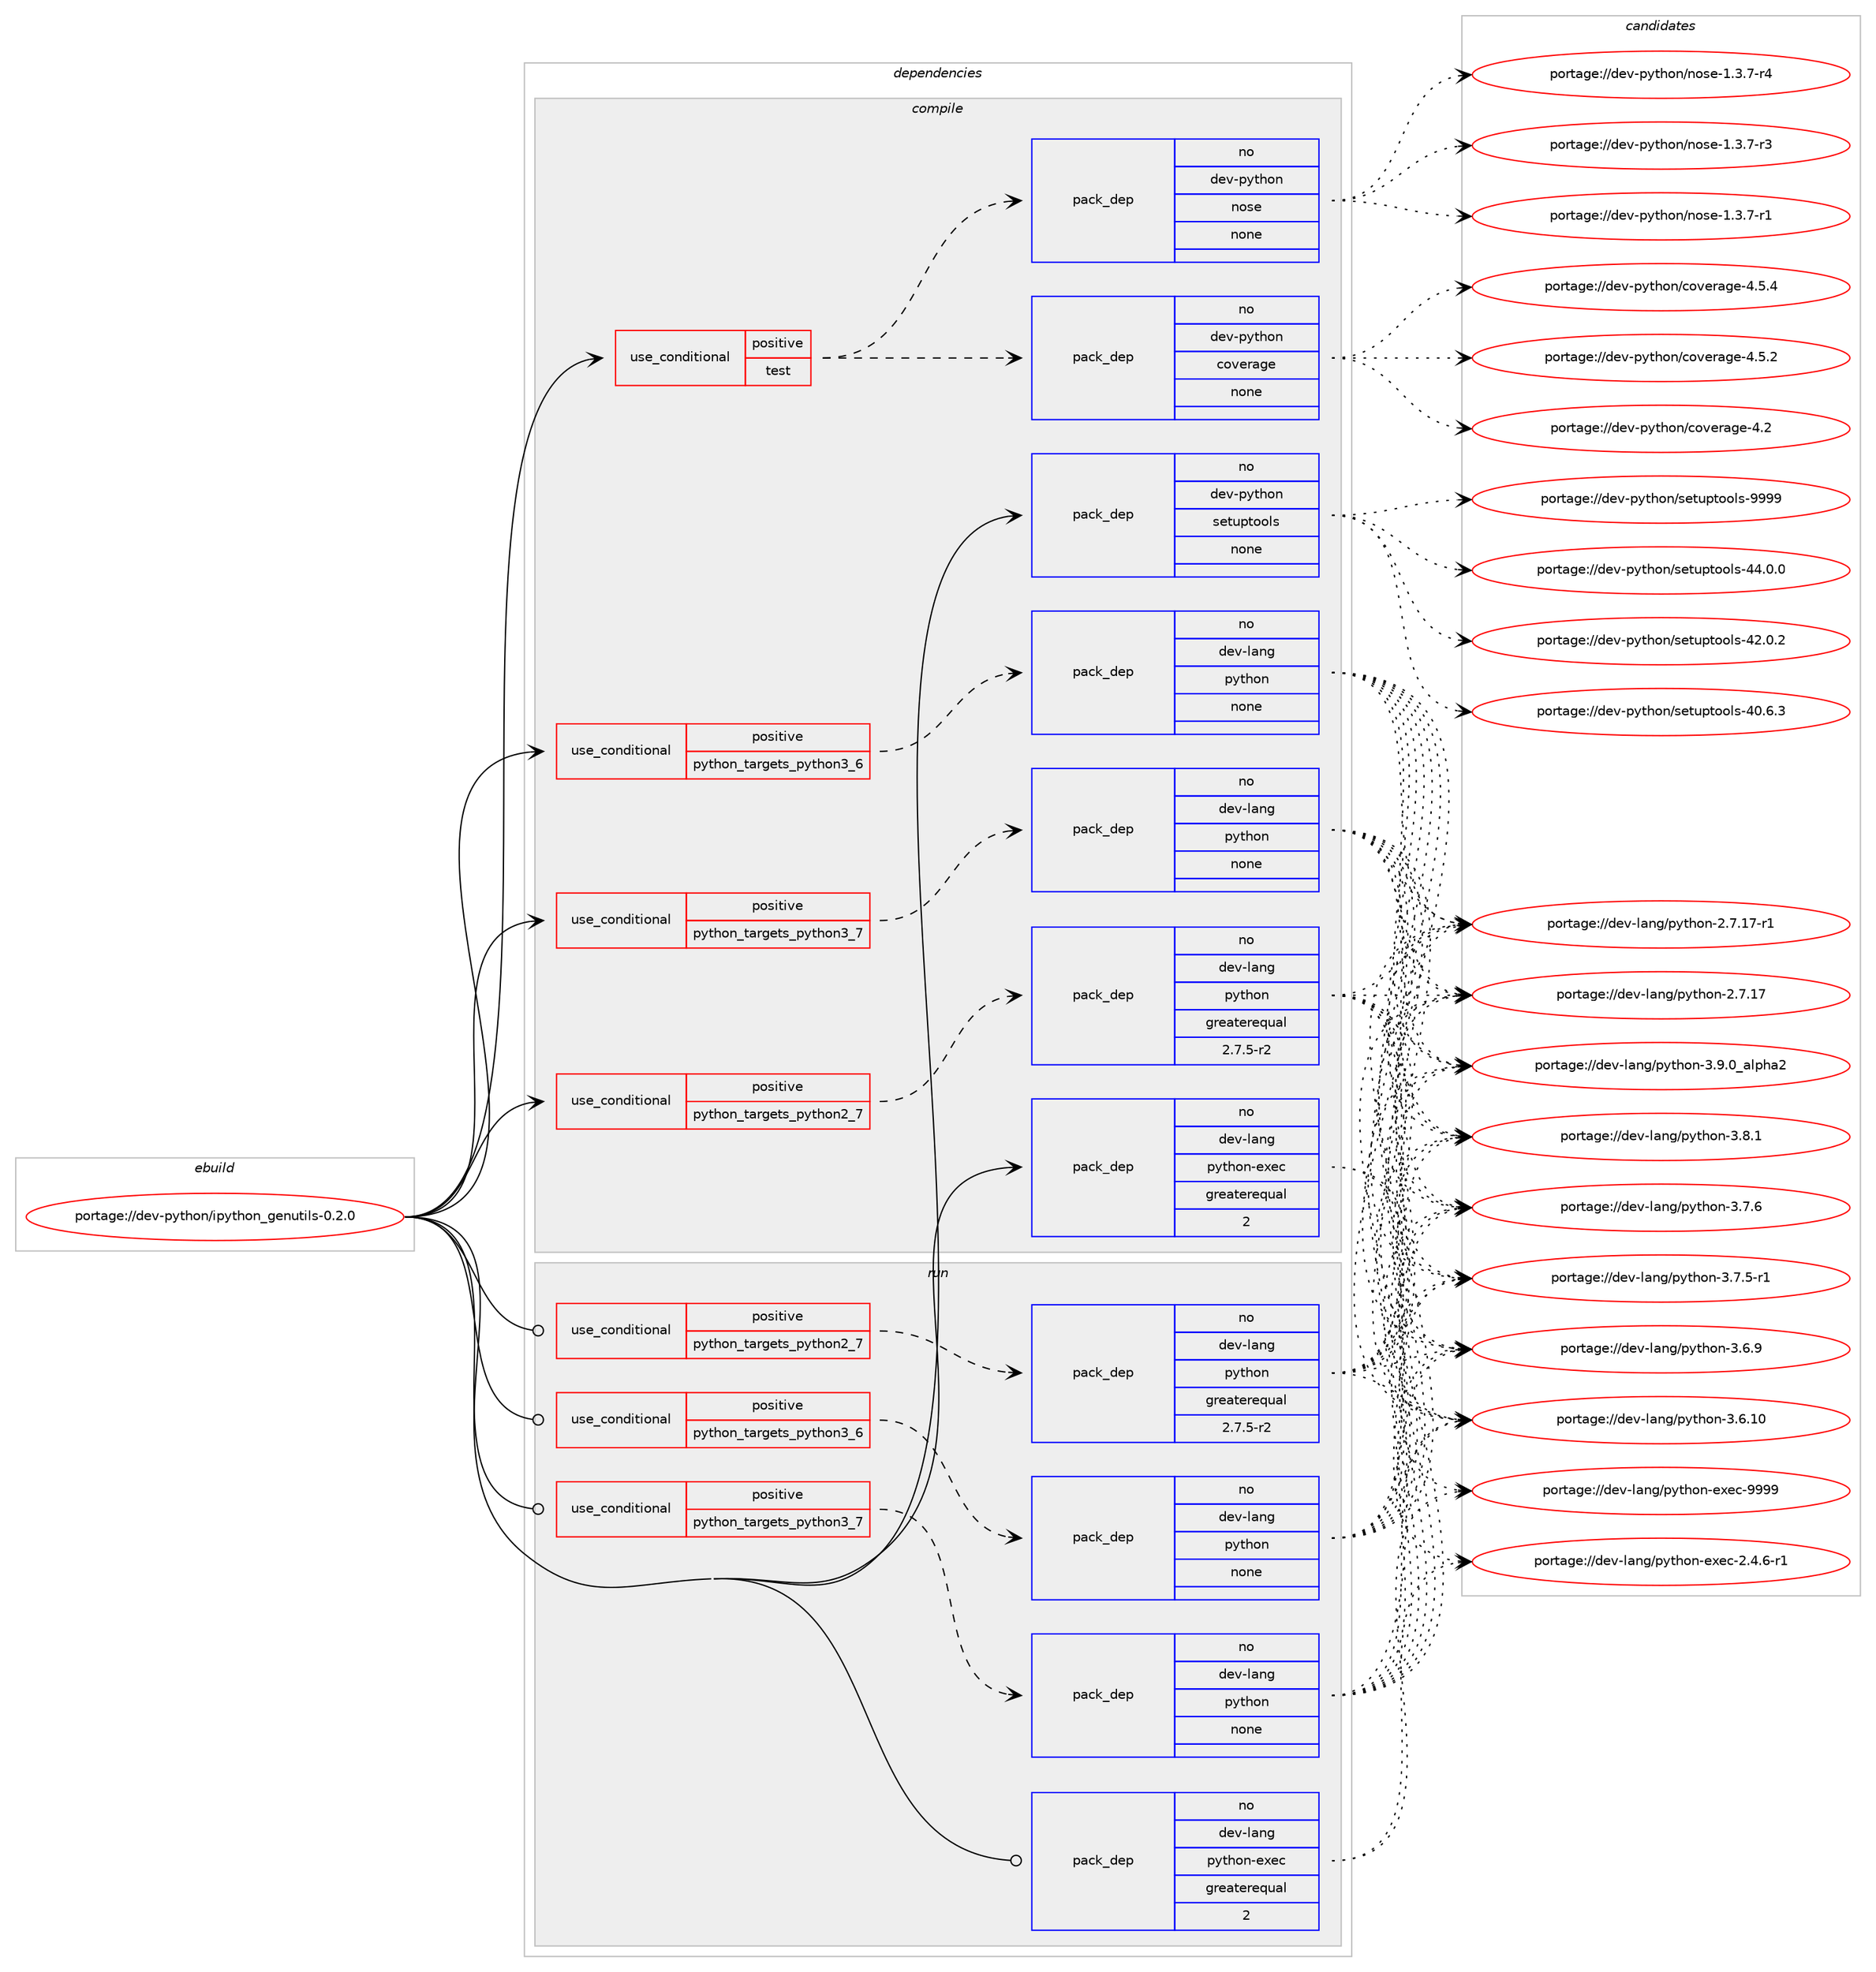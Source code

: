 digraph prolog {

# *************
# Graph options
# *************

newrank=true;
concentrate=true;
compound=true;
graph [rankdir=LR,fontname=Helvetica,fontsize=10,ranksep=1.5];#, ranksep=2.5, nodesep=0.2];
edge  [arrowhead=vee];
node  [fontname=Helvetica,fontsize=10];

# **********
# The ebuild
# **********

subgraph cluster_leftcol {
color=gray;
rank=same;
label=<<i>ebuild</i>>;
id [label="portage://dev-python/ipython_genutils-0.2.0", color=red, width=4, href="../dev-python/ipython_genutils-0.2.0.svg"];
}

# ****************
# The dependencies
# ****************

subgraph cluster_midcol {
color=gray;
label=<<i>dependencies</i>>;
subgraph cluster_compile {
fillcolor="#eeeeee";
style=filled;
label=<<i>compile</i>>;
subgraph cond114346 {
dependency455153 [label=<<TABLE BORDER="0" CELLBORDER="1" CELLSPACING="0" CELLPADDING="4"><TR><TD ROWSPAN="3" CELLPADDING="10">use_conditional</TD></TR><TR><TD>positive</TD></TR><TR><TD>python_targets_python2_7</TD></TR></TABLE>>, shape=none, color=red];
subgraph pack335824 {
dependency455154 [label=<<TABLE BORDER="0" CELLBORDER="1" CELLSPACING="0" CELLPADDING="4" WIDTH="220"><TR><TD ROWSPAN="6" CELLPADDING="30">pack_dep</TD></TR><TR><TD WIDTH="110">no</TD></TR><TR><TD>dev-lang</TD></TR><TR><TD>python</TD></TR><TR><TD>greaterequal</TD></TR><TR><TD>2.7.5-r2</TD></TR></TABLE>>, shape=none, color=blue];
}
dependency455153:e -> dependency455154:w [weight=20,style="dashed",arrowhead="vee"];
}
id:e -> dependency455153:w [weight=20,style="solid",arrowhead="vee"];
subgraph cond114347 {
dependency455155 [label=<<TABLE BORDER="0" CELLBORDER="1" CELLSPACING="0" CELLPADDING="4"><TR><TD ROWSPAN="3" CELLPADDING="10">use_conditional</TD></TR><TR><TD>positive</TD></TR><TR><TD>python_targets_python3_6</TD></TR></TABLE>>, shape=none, color=red];
subgraph pack335825 {
dependency455156 [label=<<TABLE BORDER="0" CELLBORDER="1" CELLSPACING="0" CELLPADDING="4" WIDTH="220"><TR><TD ROWSPAN="6" CELLPADDING="30">pack_dep</TD></TR><TR><TD WIDTH="110">no</TD></TR><TR><TD>dev-lang</TD></TR><TR><TD>python</TD></TR><TR><TD>none</TD></TR><TR><TD></TD></TR></TABLE>>, shape=none, color=blue];
}
dependency455155:e -> dependency455156:w [weight=20,style="dashed",arrowhead="vee"];
}
id:e -> dependency455155:w [weight=20,style="solid",arrowhead="vee"];
subgraph cond114348 {
dependency455157 [label=<<TABLE BORDER="0" CELLBORDER="1" CELLSPACING="0" CELLPADDING="4"><TR><TD ROWSPAN="3" CELLPADDING="10">use_conditional</TD></TR><TR><TD>positive</TD></TR><TR><TD>python_targets_python3_7</TD></TR></TABLE>>, shape=none, color=red];
subgraph pack335826 {
dependency455158 [label=<<TABLE BORDER="0" CELLBORDER="1" CELLSPACING="0" CELLPADDING="4" WIDTH="220"><TR><TD ROWSPAN="6" CELLPADDING="30">pack_dep</TD></TR><TR><TD WIDTH="110">no</TD></TR><TR><TD>dev-lang</TD></TR><TR><TD>python</TD></TR><TR><TD>none</TD></TR><TR><TD></TD></TR></TABLE>>, shape=none, color=blue];
}
dependency455157:e -> dependency455158:w [weight=20,style="dashed",arrowhead="vee"];
}
id:e -> dependency455157:w [weight=20,style="solid",arrowhead="vee"];
subgraph cond114349 {
dependency455159 [label=<<TABLE BORDER="0" CELLBORDER="1" CELLSPACING="0" CELLPADDING="4"><TR><TD ROWSPAN="3" CELLPADDING="10">use_conditional</TD></TR><TR><TD>positive</TD></TR><TR><TD>test</TD></TR></TABLE>>, shape=none, color=red];
subgraph pack335827 {
dependency455160 [label=<<TABLE BORDER="0" CELLBORDER="1" CELLSPACING="0" CELLPADDING="4" WIDTH="220"><TR><TD ROWSPAN="6" CELLPADDING="30">pack_dep</TD></TR><TR><TD WIDTH="110">no</TD></TR><TR><TD>dev-python</TD></TR><TR><TD>nose</TD></TR><TR><TD>none</TD></TR><TR><TD></TD></TR></TABLE>>, shape=none, color=blue];
}
dependency455159:e -> dependency455160:w [weight=20,style="dashed",arrowhead="vee"];
subgraph pack335828 {
dependency455161 [label=<<TABLE BORDER="0" CELLBORDER="1" CELLSPACING="0" CELLPADDING="4" WIDTH="220"><TR><TD ROWSPAN="6" CELLPADDING="30">pack_dep</TD></TR><TR><TD WIDTH="110">no</TD></TR><TR><TD>dev-python</TD></TR><TR><TD>coverage</TD></TR><TR><TD>none</TD></TR><TR><TD></TD></TR></TABLE>>, shape=none, color=blue];
}
dependency455159:e -> dependency455161:w [weight=20,style="dashed",arrowhead="vee"];
}
id:e -> dependency455159:w [weight=20,style="solid",arrowhead="vee"];
subgraph pack335829 {
dependency455162 [label=<<TABLE BORDER="0" CELLBORDER="1" CELLSPACING="0" CELLPADDING="4" WIDTH="220"><TR><TD ROWSPAN="6" CELLPADDING="30">pack_dep</TD></TR><TR><TD WIDTH="110">no</TD></TR><TR><TD>dev-lang</TD></TR><TR><TD>python-exec</TD></TR><TR><TD>greaterequal</TD></TR><TR><TD>2</TD></TR></TABLE>>, shape=none, color=blue];
}
id:e -> dependency455162:w [weight=20,style="solid",arrowhead="vee"];
subgraph pack335830 {
dependency455163 [label=<<TABLE BORDER="0" CELLBORDER="1" CELLSPACING="0" CELLPADDING="4" WIDTH="220"><TR><TD ROWSPAN="6" CELLPADDING="30">pack_dep</TD></TR><TR><TD WIDTH="110">no</TD></TR><TR><TD>dev-python</TD></TR><TR><TD>setuptools</TD></TR><TR><TD>none</TD></TR><TR><TD></TD></TR></TABLE>>, shape=none, color=blue];
}
id:e -> dependency455163:w [weight=20,style="solid",arrowhead="vee"];
}
subgraph cluster_compileandrun {
fillcolor="#eeeeee";
style=filled;
label=<<i>compile and run</i>>;
}
subgraph cluster_run {
fillcolor="#eeeeee";
style=filled;
label=<<i>run</i>>;
subgraph cond114350 {
dependency455164 [label=<<TABLE BORDER="0" CELLBORDER="1" CELLSPACING="0" CELLPADDING="4"><TR><TD ROWSPAN="3" CELLPADDING="10">use_conditional</TD></TR><TR><TD>positive</TD></TR><TR><TD>python_targets_python2_7</TD></TR></TABLE>>, shape=none, color=red];
subgraph pack335831 {
dependency455165 [label=<<TABLE BORDER="0" CELLBORDER="1" CELLSPACING="0" CELLPADDING="4" WIDTH="220"><TR><TD ROWSPAN="6" CELLPADDING="30">pack_dep</TD></TR><TR><TD WIDTH="110">no</TD></TR><TR><TD>dev-lang</TD></TR><TR><TD>python</TD></TR><TR><TD>greaterequal</TD></TR><TR><TD>2.7.5-r2</TD></TR></TABLE>>, shape=none, color=blue];
}
dependency455164:e -> dependency455165:w [weight=20,style="dashed",arrowhead="vee"];
}
id:e -> dependency455164:w [weight=20,style="solid",arrowhead="odot"];
subgraph cond114351 {
dependency455166 [label=<<TABLE BORDER="0" CELLBORDER="1" CELLSPACING="0" CELLPADDING="4"><TR><TD ROWSPAN="3" CELLPADDING="10">use_conditional</TD></TR><TR><TD>positive</TD></TR><TR><TD>python_targets_python3_6</TD></TR></TABLE>>, shape=none, color=red];
subgraph pack335832 {
dependency455167 [label=<<TABLE BORDER="0" CELLBORDER="1" CELLSPACING="0" CELLPADDING="4" WIDTH="220"><TR><TD ROWSPAN="6" CELLPADDING="30">pack_dep</TD></TR><TR><TD WIDTH="110">no</TD></TR><TR><TD>dev-lang</TD></TR><TR><TD>python</TD></TR><TR><TD>none</TD></TR><TR><TD></TD></TR></TABLE>>, shape=none, color=blue];
}
dependency455166:e -> dependency455167:w [weight=20,style="dashed",arrowhead="vee"];
}
id:e -> dependency455166:w [weight=20,style="solid",arrowhead="odot"];
subgraph cond114352 {
dependency455168 [label=<<TABLE BORDER="0" CELLBORDER="1" CELLSPACING="0" CELLPADDING="4"><TR><TD ROWSPAN="3" CELLPADDING="10">use_conditional</TD></TR><TR><TD>positive</TD></TR><TR><TD>python_targets_python3_7</TD></TR></TABLE>>, shape=none, color=red];
subgraph pack335833 {
dependency455169 [label=<<TABLE BORDER="0" CELLBORDER="1" CELLSPACING="0" CELLPADDING="4" WIDTH="220"><TR><TD ROWSPAN="6" CELLPADDING="30">pack_dep</TD></TR><TR><TD WIDTH="110">no</TD></TR><TR><TD>dev-lang</TD></TR><TR><TD>python</TD></TR><TR><TD>none</TD></TR><TR><TD></TD></TR></TABLE>>, shape=none, color=blue];
}
dependency455168:e -> dependency455169:w [weight=20,style="dashed",arrowhead="vee"];
}
id:e -> dependency455168:w [weight=20,style="solid",arrowhead="odot"];
subgraph pack335834 {
dependency455170 [label=<<TABLE BORDER="0" CELLBORDER="1" CELLSPACING="0" CELLPADDING="4" WIDTH="220"><TR><TD ROWSPAN="6" CELLPADDING="30">pack_dep</TD></TR><TR><TD WIDTH="110">no</TD></TR><TR><TD>dev-lang</TD></TR><TR><TD>python-exec</TD></TR><TR><TD>greaterequal</TD></TR><TR><TD>2</TD></TR></TABLE>>, shape=none, color=blue];
}
id:e -> dependency455170:w [weight=20,style="solid",arrowhead="odot"];
}
}

# **************
# The candidates
# **************

subgraph cluster_choices {
rank=same;
color=gray;
label=<<i>candidates</i>>;

subgraph choice335824 {
color=black;
nodesep=1;
choice10010111845108971101034711212111610411111045514657464895971081121049750 [label="portage://dev-lang/python-3.9.0_alpha2", color=red, width=4,href="../dev-lang/python-3.9.0_alpha2.svg"];
choice100101118451089711010347112121116104111110455146564649 [label="portage://dev-lang/python-3.8.1", color=red, width=4,href="../dev-lang/python-3.8.1.svg"];
choice100101118451089711010347112121116104111110455146554654 [label="portage://dev-lang/python-3.7.6", color=red, width=4,href="../dev-lang/python-3.7.6.svg"];
choice1001011184510897110103471121211161041111104551465546534511449 [label="portage://dev-lang/python-3.7.5-r1", color=red, width=4,href="../dev-lang/python-3.7.5-r1.svg"];
choice100101118451089711010347112121116104111110455146544657 [label="portage://dev-lang/python-3.6.9", color=red, width=4,href="../dev-lang/python-3.6.9.svg"];
choice10010111845108971101034711212111610411111045514654464948 [label="portage://dev-lang/python-3.6.10", color=red, width=4,href="../dev-lang/python-3.6.10.svg"];
choice100101118451089711010347112121116104111110455046554649554511449 [label="portage://dev-lang/python-2.7.17-r1", color=red, width=4,href="../dev-lang/python-2.7.17-r1.svg"];
choice10010111845108971101034711212111610411111045504655464955 [label="portage://dev-lang/python-2.7.17", color=red, width=4,href="../dev-lang/python-2.7.17.svg"];
dependency455154:e -> choice10010111845108971101034711212111610411111045514657464895971081121049750:w [style=dotted,weight="100"];
dependency455154:e -> choice100101118451089711010347112121116104111110455146564649:w [style=dotted,weight="100"];
dependency455154:e -> choice100101118451089711010347112121116104111110455146554654:w [style=dotted,weight="100"];
dependency455154:e -> choice1001011184510897110103471121211161041111104551465546534511449:w [style=dotted,weight="100"];
dependency455154:e -> choice100101118451089711010347112121116104111110455146544657:w [style=dotted,weight="100"];
dependency455154:e -> choice10010111845108971101034711212111610411111045514654464948:w [style=dotted,weight="100"];
dependency455154:e -> choice100101118451089711010347112121116104111110455046554649554511449:w [style=dotted,weight="100"];
dependency455154:e -> choice10010111845108971101034711212111610411111045504655464955:w [style=dotted,weight="100"];
}
subgraph choice335825 {
color=black;
nodesep=1;
choice10010111845108971101034711212111610411111045514657464895971081121049750 [label="portage://dev-lang/python-3.9.0_alpha2", color=red, width=4,href="../dev-lang/python-3.9.0_alpha2.svg"];
choice100101118451089711010347112121116104111110455146564649 [label="portage://dev-lang/python-3.8.1", color=red, width=4,href="../dev-lang/python-3.8.1.svg"];
choice100101118451089711010347112121116104111110455146554654 [label="portage://dev-lang/python-3.7.6", color=red, width=4,href="../dev-lang/python-3.7.6.svg"];
choice1001011184510897110103471121211161041111104551465546534511449 [label="portage://dev-lang/python-3.7.5-r1", color=red, width=4,href="../dev-lang/python-3.7.5-r1.svg"];
choice100101118451089711010347112121116104111110455146544657 [label="portage://dev-lang/python-3.6.9", color=red, width=4,href="../dev-lang/python-3.6.9.svg"];
choice10010111845108971101034711212111610411111045514654464948 [label="portage://dev-lang/python-3.6.10", color=red, width=4,href="../dev-lang/python-3.6.10.svg"];
choice100101118451089711010347112121116104111110455046554649554511449 [label="portage://dev-lang/python-2.7.17-r1", color=red, width=4,href="../dev-lang/python-2.7.17-r1.svg"];
choice10010111845108971101034711212111610411111045504655464955 [label="portage://dev-lang/python-2.7.17", color=red, width=4,href="../dev-lang/python-2.7.17.svg"];
dependency455156:e -> choice10010111845108971101034711212111610411111045514657464895971081121049750:w [style=dotted,weight="100"];
dependency455156:e -> choice100101118451089711010347112121116104111110455146564649:w [style=dotted,weight="100"];
dependency455156:e -> choice100101118451089711010347112121116104111110455146554654:w [style=dotted,weight="100"];
dependency455156:e -> choice1001011184510897110103471121211161041111104551465546534511449:w [style=dotted,weight="100"];
dependency455156:e -> choice100101118451089711010347112121116104111110455146544657:w [style=dotted,weight="100"];
dependency455156:e -> choice10010111845108971101034711212111610411111045514654464948:w [style=dotted,weight="100"];
dependency455156:e -> choice100101118451089711010347112121116104111110455046554649554511449:w [style=dotted,weight="100"];
dependency455156:e -> choice10010111845108971101034711212111610411111045504655464955:w [style=dotted,weight="100"];
}
subgraph choice335826 {
color=black;
nodesep=1;
choice10010111845108971101034711212111610411111045514657464895971081121049750 [label="portage://dev-lang/python-3.9.0_alpha2", color=red, width=4,href="../dev-lang/python-3.9.0_alpha2.svg"];
choice100101118451089711010347112121116104111110455146564649 [label="portage://dev-lang/python-3.8.1", color=red, width=4,href="../dev-lang/python-3.8.1.svg"];
choice100101118451089711010347112121116104111110455146554654 [label="portage://dev-lang/python-3.7.6", color=red, width=4,href="../dev-lang/python-3.7.6.svg"];
choice1001011184510897110103471121211161041111104551465546534511449 [label="portage://dev-lang/python-3.7.5-r1", color=red, width=4,href="../dev-lang/python-3.7.5-r1.svg"];
choice100101118451089711010347112121116104111110455146544657 [label="portage://dev-lang/python-3.6.9", color=red, width=4,href="../dev-lang/python-3.6.9.svg"];
choice10010111845108971101034711212111610411111045514654464948 [label="portage://dev-lang/python-3.6.10", color=red, width=4,href="../dev-lang/python-3.6.10.svg"];
choice100101118451089711010347112121116104111110455046554649554511449 [label="portage://dev-lang/python-2.7.17-r1", color=red, width=4,href="../dev-lang/python-2.7.17-r1.svg"];
choice10010111845108971101034711212111610411111045504655464955 [label="portage://dev-lang/python-2.7.17", color=red, width=4,href="../dev-lang/python-2.7.17.svg"];
dependency455158:e -> choice10010111845108971101034711212111610411111045514657464895971081121049750:w [style=dotted,weight="100"];
dependency455158:e -> choice100101118451089711010347112121116104111110455146564649:w [style=dotted,weight="100"];
dependency455158:e -> choice100101118451089711010347112121116104111110455146554654:w [style=dotted,weight="100"];
dependency455158:e -> choice1001011184510897110103471121211161041111104551465546534511449:w [style=dotted,weight="100"];
dependency455158:e -> choice100101118451089711010347112121116104111110455146544657:w [style=dotted,weight="100"];
dependency455158:e -> choice10010111845108971101034711212111610411111045514654464948:w [style=dotted,weight="100"];
dependency455158:e -> choice100101118451089711010347112121116104111110455046554649554511449:w [style=dotted,weight="100"];
dependency455158:e -> choice10010111845108971101034711212111610411111045504655464955:w [style=dotted,weight="100"];
}
subgraph choice335827 {
color=black;
nodesep=1;
choice10010111845112121116104111110471101111151014549465146554511452 [label="portage://dev-python/nose-1.3.7-r4", color=red, width=4,href="../dev-python/nose-1.3.7-r4.svg"];
choice10010111845112121116104111110471101111151014549465146554511451 [label="portage://dev-python/nose-1.3.7-r3", color=red, width=4,href="../dev-python/nose-1.3.7-r3.svg"];
choice10010111845112121116104111110471101111151014549465146554511449 [label="portage://dev-python/nose-1.3.7-r1", color=red, width=4,href="../dev-python/nose-1.3.7-r1.svg"];
dependency455160:e -> choice10010111845112121116104111110471101111151014549465146554511452:w [style=dotted,weight="100"];
dependency455160:e -> choice10010111845112121116104111110471101111151014549465146554511451:w [style=dotted,weight="100"];
dependency455160:e -> choice10010111845112121116104111110471101111151014549465146554511449:w [style=dotted,weight="100"];
}
subgraph choice335828 {
color=black;
nodesep=1;
choice10010111845112121116104111110479911111810111497103101455246534652 [label="portage://dev-python/coverage-4.5.4", color=red, width=4,href="../dev-python/coverage-4.5.4.svg"];
choice10010111845112121116104111110479911111810111497103101455246534650 [label="portage://dev-python/coverage-4.5.2", color=red, width=4,href="../dev-python/coverage-4.5.2.svg"];
choice1001011184511212111610411111047991111181011149710310145524650 [label="portage://dev-python/coverage-4.2", color=red, width=4,href="../dev-python/coverage-4.2.svg"];
dependency455161:e -> choice10010111845112121116104111110479911111810111497103101455246534652:w [style=dotted,weight="100"];
dependency455161:e -> choice10010111845112121116104111110479911111810111497103101455246534650:w [style=dotted,weight="100"];
dependency455161:e -> choice1001011184511212111610411111047991111181011149710310145524650:w [style=dotted,weight="100"];
}
subgraph choice335829 {
color=black;
nodesep=1;
choice10010111845108971101034711212111610411111045101120101994557575757 [label="portage://dev-lang/python-exec-9999", color=red, width=4,href="../dev-lang/python-exec-9999.svg"];
choice10010111845108971101034711212111610411111045101120101994550465246544511449 [label="portage://dev-lang/python-exec-2.4.6-r1", color=red, width=4,href="../dev-lang/python-exec-2.4.6-r1.svg"];
dependency455162:e -> choice10010111845108971101034711212111610411111045101120101994557575757:w [style=dotted,weight="100"];
dependency455162:e -> choice10010111845108971101034711212111610411111045101120101994550465246544511449:w [style=dotted,weight="100"];
}
subgraph choice335830 {
color=black;
nodesep=1;
choice10010111845112121116104111110471151011161171121161111111081154557575757 [label="portage://dev-python/setuptools-9999", color=red, width=4,href="../dev-python/setuptools-9999.svg"];
choice100101118451121211161041111104711510111611711211611111110811545525246484648 [label="portage://dev-python/setuptools-44.0.0", color=red, width=4,href="../dev-python/setuptools-44.0.0.svg"];
choice100101118451121211161041111104711510111611711211611111110811545525046484650 [label="portage://dev-python/setuptools-42.0.2", color=red, width=4,href="../dev-python/setuptools-42.0.2.svg"];
choice100101118451121211161041111104711510111611711211611111110811545524846544651 [label="portage://dev-python/setuptools-40.6.3", color=red, width=4,href="../dev-python/setuptools-40.6.3.svg"];
dependency455163:e -> choice10010111845112121116104111110471151011161171121161111111081154557575757:w [style=dotted,weight="100"];
dependency455163:e -> choice100101118451121211161041111104711510111611711211611111110811545525246484648:w [style=dotted,weight="100"];
dependency455163:e -> choice100101118451121211161041111104711510111611711211611111110811545525046484650:w [style=dotted,weight="100"];
dependency455163:e -> choice100101118451121211161041111104711510111611711211611111110811545524846544651:w [style=dotted,weight="100"];
}
subgraph choice335831 {
color=black;
nodesep=1;
choice10010111845108971101034711212111610411111045514657464895971081121049750 [label="portage://dev-lang/python-3.9.0_alpha2", color=red, width=4,href="../dev-lang/python-3.9.0_alpha2.svg"];
choice100101118451089711010347112121116104111110455146564649 [label="portage://dev-lang/python-3.8.1", color=red, width=4,href="../dev-lang/python-3.8.1.svg"];
choice100101118451089711010347112121116104111110455146554654 [label="portage://dev-lang/python-3.7.6", color=red, width=4,href="../dev-lang/python-3.7.6.svg"];
choice1001011184510897110103471121211161041111104551465546534511449 [label="portage://dev-lang/python-3.7.5-r1", color=red, width=4,href="../dev-lang/python-3.7.5-r1.svg"];
choice100101118451089711010347112121116104111110455146544657 [label="portage://dev-lang/python-3.6.9", color=red, width=4,href="../dev-lang/python-3.6.9.svg"];
choice10010111845108971101034711212111610411111045514654464948 [label="portage://dev-lang/python-3.6.10", color=red, width=4,href="../dev-lang/python-3.6.10.svg"];
choice100101118451089711010347112121116104111110455046554649554511449 [label="portage://dev-lang/python-2.7.17-r1", color=red, width=4,href="../dev-lang/python-2.7.17-r1.svg"];
choice10010111845108971101034711212111610411111045504655464955 [label="portage://dev-lang/python-2.7.17", color=red, width=4,href="../dev-lang/python-2.7.17.svg"];
dependency455165:e -> choice10010111845108971101034711212111610411111045514657464895971081121049750:w [style=dotted,weight="100"];
dependency455165:e -> choice100101118451089711010347112121116104111110455146564649:w [style=dotted,weight="100"];
dependency455165:e -> choice100101118451089711010347112121116104111110455146554654:w [style=dotted,weight="100"];
dependency455165:e -> choice1001011184510897110103471121211161041111104551465546534511449:w [style=dotted,weight="100"];
dependency455165:e -> choice100101118451089711010347112121116104111110455146544657:w [style=dotted,weight="100"];
dependency455165:e -> choice10010111845108971101034711212111610411111045514654464948:w [style=dotted,weight="100"];
dependency455165:e -> choice100101118451089711010347112121116104111110455046554649554511449:w [style=dotted,weight="100"];
dependency455165:e -> choice10010111845108971101034711212111610411111045504655464955:w [style=dotted,weight="100"];
}
subgraph choice335832 {
color=black;
nodesep=1;
choice10010111845108971101034711212111610411111045514657464895971081121049750 [label="portage://dev-lang/python-3.9.0_alpha2", color=red, width=4,href="../dev-lang/python-3.9.0_alpha2.svg"];
choice100101118451089711010347112121116104111110455146564649 [label="portage://dev-lang/python-3.8.1", color=red, width=4,href="../dev-lang/python-3.8.1.svg"];
choice100101118451089711010347112121116104111110455146554654 [label="portage://dev-lang/python-3.7.6", color=red, width=4,href="../dev-lang/python-3.7.6.svg"];
choice1001011184510897110103471121211161041111104551465546534511449 [label="portage://dev-lang/python-3.7.5-r1", color=red, width=4,href="../dev-lang/python-3.7.5-r1.svg"];
choice100101118451089711010347112121116104111110455146544657 [label="portage://dev-lang/python-3.6.9", color=red, width=4,href="../dev-lang/python-3.6.9.svg"];
choice10010111845108971101034711212111610411111045514654464948 [label="portage://dev-lang/python-3.6.10", color=red, width=4,href="../dev-lang/python-3.6.10.svg"];
choice100101118451089711010347112121116104111110455046554649554511449 [label="portage://dev-lang/python-2.7.17-r1", color=red, width=4,href="../dev-lang/python-2.7.17-r1.svg"];
choice10010111845108971101034711212111610411111045504655464955 [label="portage://dev-lang/python-2.7.17", color=red, width=4,href="../dev-lang/python-2.7.17.svg"];
dependency455167:e -> choice10010111845108971101034711212111610411111045514657464895971081121049750:w [style=dotted,weight="100"];
dependency455167:e -> choice100101118451089711010347112121116104111110455146564649:w [style=dotted,weight="100"];
dependency455167:e -> choice100101118451089711010347112121116104111110455146554654:w [style=dotted,weight="100"];
dependency455167:e -> choice1001011184510897110103471121211161041111104551465546534511449:w [style=dotted,weight="100"];
dependency455167:e -> choice100101118451089711010347112121116104111110455146544657:w [style=dotted,weight="100"];
dependency455167:e -> choice10010111845108971101034711212111610411111045514654464948:w [style=dotted,weight="100"];
dependency455167:e -> choice100101118451089711010347112121116104111110455046554649554511449:w [style=dotted,weight="100"];
dependency455167:e -> choice10010111845108971101034711212111610411111045504655464955:w [style=dotted,weight="100"];
}
subgraph choice335833 {
color=black;
nodesep=1;
choice10010111845108971101034711212111610411111045514657464895971081121049750 [label="portage://dev-lang/python-3.9.0_alpha2", color=red, width=4,href="../dev-lang/python-3.9.0_alpha2.svg"];
choice100101118451089711010347112121116104111110455146564649 [label="portage://dev-lang/python-3.8.1", color=red, width=4,href="../dev-lang/python-3.8.1.svg"];
choice100101118451089711010347112121116104111110455146554654 [label="portage://dev-lang/python-3.7.6", color=red, width=4,href="../dev-lang/python-3.7.6.svg"];
choice1001011184510897110103471121211161041111104551465546534511449 [label="portage://dev-lang/python-3.7.5-r1", color=red, width=4,href="../dev-lang/python-3.7.5-r1.svg"];
choice100101118451089711010347112121116104111110455146544657 [label="portage://dev-lang/python-3.6.9", color=red, width=4,href="../dev-lang/python-3.6.9.svg"];
choice10010111845108971101034711212111610411111045514654464948 [label="portage://dev-lang/python-3.6.10", color=red, width=4,href="../dev-lang/python-3.6.10.svg"];
choice100101118451089711010347112121116104111110455046554649554511449 [label="portage://dev-lang/python-2.7.17-r1", color=red, width=4,href="../dev-lang/python-2.7.17-r1.svg"];
choice10010111845108971101034711212111610411111045504655464955 [label="portage://dev-lang/python-2.7.17", color=red, width=4,href="../dev-lang/python-2.7.17.svg"];
dependency455169:e -> choice10010111845108971101034711212111610411111045514657464895971081121049750:w [style=dotted,weight="100"];
dependency455169:e -> choice100101118451089711010347112121116104111110455146564649:w [style=dotted,weight="100"];
dependency455169:e -> choice100101118451089711010347112121116104111110455146554654:w [style=dotted,weight="100"];
dependency455169:e -> choice1001011184510897110103471121211161041111104551465546534511449:w [style=dotted,weight="100"];
dependency455169:e -> choice100101118451089711010347112121116104111110455146544657:w [style=dotted,weight="100"];
dependency455169:e -> choice10010111845108971101034711212111610411111045514654464948:w [style=dotted,weight="100"];
dependency455169:e -> choice100101118451089711010347112121116104111110455046554649554511449:w [style=dotted,weight="100"];
dependency455169:e -> choice10010111845108971101034711212111610411111045504655464955:w [style=dotted,weight="100"];
}
subgraph choice335834 {
color=black;
nodesep=1;
choice10010111845108971101034711212111610411111045101120101994557575757 [label="portage://dev-lang/python-exec-9999", color=red, width=4,href="../dev-lang/python-exec-9999.svg"];
choice10010111845108971101034711212111610411111045101120101994550465246544511449 [label="portage://dev-lang/python-exec-2.4.6-r1", color=red, width=4,href="../dev-lang/python-exec-2.4.6-r1.svg"];
dependency455170:e -> choice10010111845108971101034711212111610411111045101120101994557575757:w [style=dotted,weight="100"];
dependency455170:e -> choice10010111845108971101034711212111610411111045101120101994550465246544511449:w [style=dotted,weight="100"];
}
}

}
